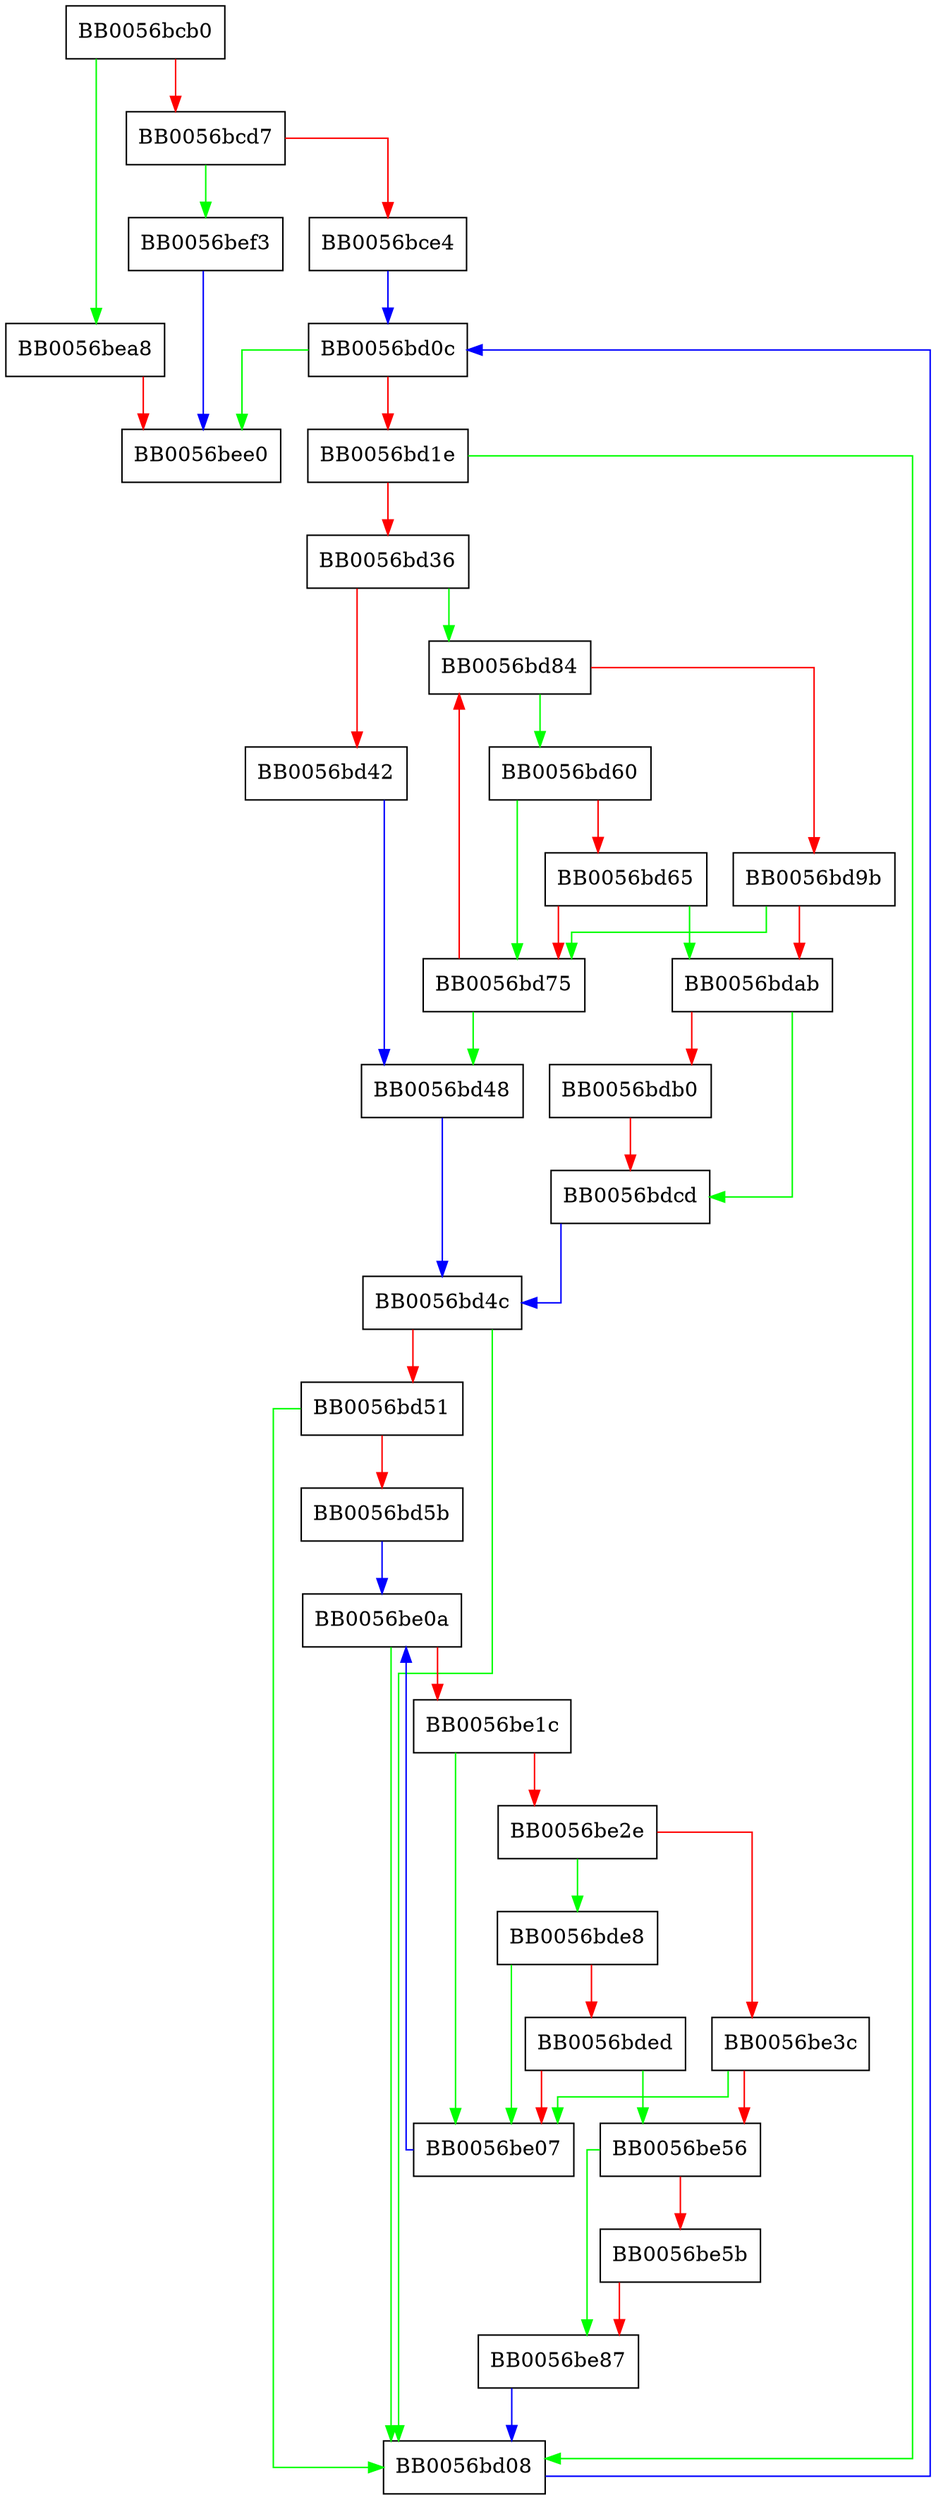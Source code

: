 digraph CMS_set1_signers_certs {
  node [shape="box"];
  graph [splines=ortho];
  BB0056bcb0 -> BB0056bea8 [color="green"];
  BB0056bcb0 -> BB0056bcd7 [color="red"];
  BB0056bcd7 -> BB0056bef3 [color="green"];
  BB0056bcd7 -> BB0056bce4 [color="red"];
  BB0056bce4 -> BB0056bd0c [color="blue"];
  BB0056bd08 -> BB0056bd0c [color="blue"];
  BB0056bd0c -> BB0056bee0 [color="green"];
  BB0056bd0c -> BB0056bd1e [color="red"];
  BB0056bd1e -> BB0056bd08 [color="green"];
  BB0056bd1e -> BB0056bd36 [color="red"];
  BB0056bd36 -> BB0056bd84 [color="green"];
  BB0056bd36 -> BB0056bd42 [color="red"];
  BB0056bd42 -> BB0056bd48 [color="blue"];
  BB0056bd48 -> BB0056bd4c [color="blue"];
  BB0056bd4c -> BB0056bd08 [color="green"];
  BB0056bd4c -> BB0056bd51 [color="red"];
  BB0056bd51 -> BB0056bd08 [color="green"];
  BB0056bd51 -> BB0056bd5b [color="red"];
  BB0056bd5b -> BB0056be0a [color="blue"];
  BB0056bd60 -> BB0056bd75 [color="green"];
  BB0056bd60 -> BB0056bd65 [color="red"];
  BB0056bd65 -> BB0056bdab [color="green"];
  BB0056bd65 -> BB0056bd75 [color="red"];
  BB0056bd75 -> BB0056bd48 [color="green"];
  BB0056bd75 -> BB0056bd84 [color="red"];
  BB0056bd84 -> BB0056bd60 [color="green"];
  BB0056bd84 -> BB0056bd9b [color="red"];
  BB0056bd9b -> BB0056bd75 [color="green"];
  BB0056bd9b -> BB0056bdab [color="red"];
  BB0056bdab -> BB0056bdcd [color="green"];
  BB0056bdab -> BB0056bdb0 [color="red"];
  BB0056bdb0 -> BB0056bdcd [color="red"];
  BB0056bdcd -> BB0056bd4c [color="blue"];
  BB0056bde8 -> BB0056be07 [color="green"];
  BB0056bde8 -> BB0056bded [color="red"];
  BB0056bded -> BB0056be56 [color="green"];
  BB0056bded -> BB0056be07 [color="red"];
  BB0056be07 -> BB0056be0a [color="blue"];
  BB0056be0a -> BB0056bd08 [color="green"];
  BB0056be0a -> BB0056be1c [color="red"];
  BB0056be1c -> BB0056be07 [color="green"];
  BB0056be1c -> BB0056be2e [color="red"];
  BB0056be2e -> BB0056bde8 [color="green"];
  BB0056be2e -> BB0056be3c [color="red"];
  BB0056be3c -> BB0056be07 [color="green"];
  BB0056be3c -> BB0056be56 [color="red"];
  BB0056be56 -> BB0056be87 [color="green"];
  BB0056be56 -> BB0056be5b [color="red"];
  BB0056be5b -> BB0056be87 [color="red"];
  BB0056be87 -> BB0056bd08 [color="blue"];
  BB0056bea8 -> BB0056bee0 [color="red"];
  BB0056bef3 -> BB0056bee0 [color="blue"];
}